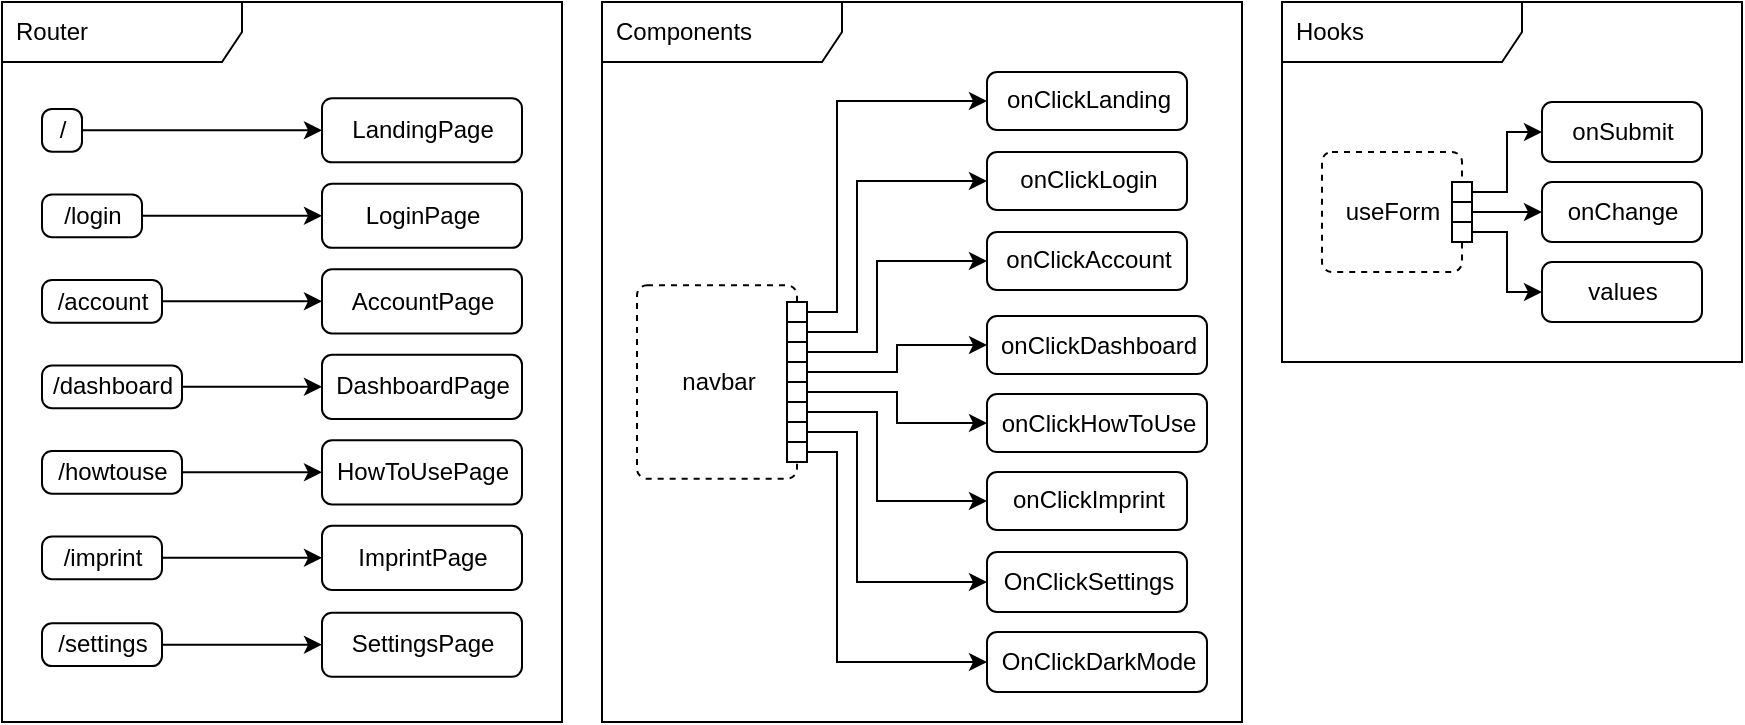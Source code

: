 <mxfile scale="3" border="0">
    <diagram id="8oaIqMsviSH3z8cI3J-3" name="Page-1">
        <mxGraphModel dx="1130" dy="784" grid="1" gridSize="10" guides="1" tooltips="1" connect="1" arrows="1" fold="1" page="1" pageScale="1" pageWidth="3300" pageHeight="2339" math="0" shadow="0">
            <root>
                <mxCell id="0"/>
                <mxCell id="1" parent="0"/>
                <mxCell id="147" value="" style="group" vertex="1" connectable="0" parent="1">
                    <mxGeometry width="280" height="360" as="geometry"/>
                </mxCell>
                <mxCell id="3" value="Router" style="shape=umlFrame;whiteSpace=wrap;html=1;width=120;height=30;boundedLbl=1;verticalAlign=middle;align=left;spacingLeft=5;" vertex="1" parent="147">
                    <mxGeometry width="280" height="360" as="geometry"/>
                </mxCell>
                <mxCell id="5" value="/" style="html=1;align=center;verticalAlign=middle;rounded=1;absoluteArcSize=1;arcSize=10;dashed=0;" vertex="1" parent="147">
                    <mxGeometry x="20" y="53.448" width="20" height="21.379" as="geometry"/>
                </mxCell>
                <mxCell id="6" value="/login" style="html=1;align=center;verticalAlign=middle;rounded=1;absoluteArcSize=1;arcSize=10;dashed=0;" vertex="1" parent="147">
                    <mxGeometry x="20" y="96.207" width="50" height="21.379" as="geometry"/>
                </mxCell>
                <mxCell id="7" value="/account" style="html=1;align=center;verticalAlign=middle;rounded=1;absoluteArcSize=1;arcSize=10;dashed=0;" vertex="1" parent="147">
                    <mxGeometry x="20" y="138.966" width="60" height="21.379" as="geometry"/>
                </mxCell>
                <mxCell id="8" value="/dashboard" style="html=1;align=center;verticalAlign=middle;rounded=1;absoluteArcSize=1;arcSize=10;dashed=0;" vertex="1" parent="147">
                    <mxGeometry x="20" y="181.724" width="70" height="21.379" as="geometry"/>
                </mxCell>
                <mxCell id="9" value="/howtouse" style="html=1;align=center;verticalAlign=middle;rounded=1;absoluteArcSize=1;arcSize=10;dashed=0;" vertex="1" parent="147">
                    <mxGeometry x="20" y="224.483" width="70" height="21.379" as="geometry"/>
                </mxCell>
                <mxCell id="10" value="/imprint" style="html=1;align=center;verticalAlign=middle;rounded=1;absoluteArcSize=1;arcSize=10;dashed=0;" vertex="1" parent="147">
                    <mxGeometry x="20" y="267.241" width="60" height="21.379" as="geometry"/>
                </mxCell>
                <mxCell id="12" value="LandingPage" style="html=1;align=center;verticalAlign=middle;rounded=1;absoluteArcSize=1;arcSize=10;dashed=0;" vertex="1" parent="147">
                    <mxGeometry x="160" y="48.103" width="100" height="32.069" as="geometry"/>
                </mxCell>
                <mxCell id="19" style="edgeStyle=none;html=1;exitX=1;exitY=0.5;exitDx=0;exitDy=0;entryX=0;entryY=0.5;entryDx=0;entryDy=0;" edge="1" parent="147" source="5" target="12">
                    <mxGeometry relative="1" as="geometry"/>
                </mxCell>
                <mxCell id="14" value="LoginPage" style="html=1;align=center;verticalAlign=middle;rounded=1;absoluteArcSize=1;arcSize=10;dashed=0;" vertex="1" parent="147">
                    <mxGeometry x="160" y="90.862" width="100" height="32.069" as="geometry"/>
                </mxCell>
                <mxCell id="20" value="" style="edgeStyle=none;html=1;entryX=0;entryY=0.5;entryDx=0;entryDy=0;exitX=1;exitY=0.5;exitDx=0;exitDy=0;" edge="1" parent="147" source="6" target="14">
                    <mxGeometry relative="1" as="geometry"/>
                </mxCell>
                <mxCell id="15" value="AccountPage" style="html=1;align=center;verticalAlign=middle;rounded=1;absoluteArcSize=1;arcSize=10;dashed=0;" vertex="1" parent="147">
                    <mxGeometry x="160" y="133.621" width="100" height="32.069" as="geometry"/>
                </mxCell>
                <mxCell id="21" style="edgeStyle=none;html=1;exitX=1;exitY=0.5;exitDx=0;exitDy=0;entryX=0;entryY=0.5;entryDx=0;entryDy=0;" edge="1" parent="147" source="7" target="15">
                    <mxGeometry relative="1" as="geometry"/>
                </mxCell>
                <mxCell id="16" value="DashboardPage" style="html=1;align=center;verticalAlign=middle;rounded=1;absoluteArcSize=1;arcSize=10;dashed=0;" vertex="1" parent="147">
                    <mxGeometry x="160" y="176.379" width="100" height="32.069" as="geometry"/>
                </mxCell>
                <mxCell id="22" style="edgeStyle=none;html=1;exitX=1;exitY=0.5;exitDx=0;exitDy=0;entryX=0;entryY=0.5;entryDx=0;entryDy=0;" edge="1" parent="147" source="8" target="16">
                    <mxGeometry relative="1" as="geometry"/>
                </mxCell>
                <mxCell id="17" value="HowToUsePage" style="html=1;align=center;verticalAlign=middle;rounded=1;absoluteArcSize=1;arcSize=10;dashed=0;" vertex="1" parent="147">
                    <mxGeometry x="160" y="219.138" width="100" height="32.069" as="geometry"/>
                </mxCell>
                <mxCell id="23" style="edgeStyle=none;html=1;exitX=1;exitY=0.5;exitDx=0;exitDy=0;entryX=0;entryY=0.5;entryDx=0;entryDy=0;" edge="1" parent="147" source="9" target="17">
                    <mxGeometry relative="1" as="geometry"/>
                </mxCell>
                <mxCell id="18" value="ImprintPage" style="html=1;align=center;verticalAlign=middle;rounded=1;absoluteArcSize=1;arcSize=10;dashed=0;" vertex="1" parent="147">
                    <mxGeometry x="160" y="261.897" width="100" height="32.069" as="geometry"/>
                </mxCell>
                <mxCell id="24" style="edgeStyle=none;html=1;exitX=1;exitY=0.5;exitDx=0;exitDy=0;entryX=0;entryY=0.5;entryDx=0;entryDy=0;" edge="1" parent="147" source="10" target="18">
                    <mxGeometry relative="1" as="geometry"/>
                </mxCell>
                <mxCell id="136" value="/settings" style="html=1;align=center;verticalAlign=middle;rounded=1;absoluteArcSize=1;arcSize=10;dashed=0;" vertex="1" parent="147">
                    <mxGeometry x="20" y="310.681" width="60" height="21.379" as="geometry"/>
                </mxCell>
                <mxCell id="137" value="SettingsPage" style="html=1;align=center;verticalAlign=middle;rounded=1;absoluteArcSize=1;arcSize=10;dashed=0;" vertex="1" parent="147">
                    <mxGeometry x="160" y="305.337" width="100" height="32.069" as="geometry"/>
                </mxCell>
                <mxCell id="138" value="" style="edgeStyle=orthogonalEdgeStyle;rounded=0;html=1;" edge="1" parent="147" source="136" target="137">
                    <mxGeometry relative="1" as="geometry"/>
                </mxCell>
                <mxCell id="166" value="" style="group" vertex="1" connectable="0" parent="1">
                    <mxGeometry x="300" width="320" height="360" as="geometry"/>
                </mxCell>
                <mxCell id="4" value="Components" style="shape=umlFrame;whiteSpace=wrap;html=1;width=120;height=30;boundedLbl=1;verticalAlign=middle;align=left;spacingLeft=5;" vertex="1" parent="166">
                    <mxGeometry width="320" height="360" as="geometry"/>
                </mxCell>
                <mxCell id="164" value="" style="group" vertex="1" connectable="0" parent="166">
                    <mxGeometry x="17.5" y="34.997" width="285" height="310.003" as="geometry"/>
                </mxCell>
                <mxCell id="152" value="" style="group" vertex="1" connectable="0" parent="164">
                    <mxGeometry y="106.641" width="85" height="96.72" as="geometry"/>
                </mxCell>
                <mxCell id="109" value="navbar" style="html=1;align=center;verticalAlign=middle;rounded=1;absoluteArcSize=1;arcSize=10;dashed=1;" vertex="1" parent="152">
                    <mxGeometry width="80" height="96.72" as="geometry"/>
                </mxCell>
                <mxCell id="110" value="" style="rounded=0;whiteSpace=wrap;html=1;" vertex="1" parent="152">
                    <mxGeometry x="75" y="8.36" width="10" height="10" as="geometry"/>
                </mxCell>
                <mxCell id="111" value="" style="rounded=0;whiteSpace=wrap;html=1;" vertex="1" parent="152">
                    <mxGeometry x="75" y="18.36" width="10" height="10" as="geometry"/>
                </mxCell>
                <mxCell id="112" value="" style="rounded=0;whiteSpace=wrap;html=1;" vertex="1" parent="152">
                    <mxGeometry x="75" y="28.36" width="10" height="10" as="geometry"/>
                </mxCell>
                <mxCell id="113" value="" style="rounded=0;whiteSpace=wrap;html=1;" vertex="1" parent="152">
                    <mxGeometry x="75" y="38.36" width="10" height="10" as="geometry"/>
                </mxCell>
                <mxCell id="114" value="" style="rounded=0;whiteSpace=wrap;html=1;" vertex="1" parent="152">
                    <mxGeometry x="75" y="48.36" width="10" height="10" as="geometry"/>
                </mxCell>
                <mxCell id="115" value="" style="rounded=0;whiteSpace=wrap;html=1;" vertex="1" parent="152">
                    <mxGeometry x="75" y="58.36" width="10" height="10" as="geometry"/>
                </mxCell>
                <mxCell id="142" value="" style="rounded=0;whiteSpace=wrap;html=1;" vertex="1" parent="152">
                    <mxGeometry x="75" y="68.36" width="10" height="10" as="geometry"/>
                </mxCell>
                <mxCell id="151" value="" style="rounded=0;whiteSpace=wrap;html=1;" vertex="1" parent="152">
                    <mxGeometry x="75" y="78.36" width="10" height="10" as="geometry"/>
                </mxCell>
                <mxCell id="154" value="" style="group" vertex="1" connectable="0" parent="164">
                    <mxGeometry x="175" width="110" height="310.003" as="geometry"/>
                </mxCell>
                <mxCell id="140" value="OnClickSettings" style="html=1;align=center;verticalAlign=middle;rounded=1;absoluteArcSize=1;arcSize=10;dashed=0;" vertex="1" parent="154">
                    <mxGeometry y="240.003" width="100" height="30" as="geometry"/>
                </mxCell>
                <mxCell id="120" value="onClickLanding" style="html=1;align=center;verticalAlign=middle;rounded=1;absoluteArcSize=1;arcSize=10;dashed=0;" vertex="1" parent="154">
                    <mxGeometry width="100" height="29" as="geometry"/>
                </mxCell>
                <mxCell id="121" value="onClickLogin" style="html=1;align=center;verticalAlign=middle;rounded=1;absoluteArcSize=1;arcSize=10;dashed=0;" vertex="1" parent="154">
                    <mxGeometry y="40" width="100" height="29" as="geometry"/>
                </mxCell>
                <mxCell id="122" value="onClickAccount" style="html=1;align=center;verticalAlign=middle;rounded=1;absoluteArcSize=1;arcSize=10;dashed=0;" vertex="1" parent="154">
                    <mxGeometry y="80" width="100" height="29" as="geometry"/>
                </mxCell>
                <mxCell id="123" value="onClickDashboard" style="html=1;align=center;verticalAlign=middle;rounded=1;absoluteArcSize=1;arcSize=10;dashed=0;" vertex="1" parent="154">
                    <mxGeometry y="122.03" width="110" height="29" as="geometry"/>
                </mxCell>
                <mxCell id="124" value="onClickHowToUse" style="html=1;align=center;verticalAlign=middle;rounded=1;absoluteArcSize=1;arcSize=10;dashed=0;" vertex="1" parent="154">
                    <mxGeometry y="161.03" width="110" height="29" as="geometry"/>
                </mxCell>
                <mxCell id="125" value="onClickImprint" style="html=1;align=center;verticalAlign=middle;rounded=1;absoluteArcSize=1;arcSize=10;dashed=0;" vertex="1" parent="154">
                    <mxGeometry y="200" width="100" height="29" as="geometry"/>
                </mxCell>
                <mxCell id="150" value="OnClickDarkMode" style="html=1;align=center;verticalAlign=middle;rounded=1;absoluteArcSize=1;arcSize=10;dashed=0;" vertex="1" parent="154">
                    <mxGeometry y="280.003" width="110" height="30" as="geometry"/>
                </mxCell>
                <mxCell id="155" style="edgeStyle=orthogonalEdgeStyle;rounded=0;html=1;exitX=1;exitY=0.5;exitDx=0;exitDy=0;entryX=0;entryY=0.5;entryDx=0;entryDy=0;" edge="1" parent="164" source="110" target="120">
                    <mxGeometry relative="1" as="geometry">
                        <Array as="points">
                            <mxPoint x="100" y="120.003"/>
                            <mxPoint x="100" y="15.003"/>
                        </Array>
                    </mxGeometry>
                </mxCell>
                <mxCell id="156" style="edgeStyle=orthogonalEdgeStyle;rounded=0;html=1;exitX=1;exitY=0.5;exitDx=0;exitDy=0;entryX=0;entryY=0.5;entryDx=0;entryDy=0;" edge="1" parent="164" source="111" target="121">
                    <mxGeometry relative="1" as="geometry">
                        <Array as="points">
                            <mxPoint x="110" y="130.003"/>
                            <mxPoint x="110" y="55.003"/>
                        </Array>
                    </mxGeometry>
                </mxCell>
                <mxCell id="157" style="edgeStyle=orthogonalEdgeStyle;rounded=0;html=1;exitX=1;exitY=0.5;exitDx=0;exitDy=0;entryX=0;entryY=0.5;entryDx=0;entryDy=0;" edge="1" parent="164" source="112" target="122">
                    <mxGeometry relative="1" as="geometry">
                        <Array as="points">
                            <mxPoint x="120" y="140.003"/>
                            <mxPoint x="120" y="95.003"/>
                        </Array>
                    </mxGeometry>
                </mxCell>
                <mxCell id="158" style="edgeStyle=orthogonalEdgeStyle;rounded=0;html=1;exitX=1;exitY=0.5;exitDx=0;exitDy=0;entryX=0;entryY=0.5;entryDx=0;entryDy=0;" edge="1" parent="164" source="113" target="123">
                    <mxGeometry relative="1" as="geometry"/>
                </mxCell>
                <mxCell id="159" style="edgeStyle=orthogonalEdgeStyle;rounded=0;html=1;exitX=1;exitY=0.5;exitDx=0;exitDy=0;entryX=0;entryY=0.5;entryDx=0;entryDy=0;" edge="1" parent="164" source="114" target="124">
                    <mxGeometry relative="1" as="geometry"/>
                </mxCell>
                <mxCell id="160" style="edgeStyle=orthogonalEdgeStyle;rounded=0;html=1;exitX=1;exitY=0.5;exitDx=0;exitDy=0;entryX=0;entryY=0.5;entryDx=0;entryDy=0;" edge="1" parent="164" source="115" target="125">
                    <mxGeometry relative="1" as="geometry">
                        <Array as="points">
                            <mxPoint x="120" y="170.003"/>
                            <mxPoint x="120" y="215.003"/>
                        </Array>
                    </mxGeometry>
                </mxCell>
                <mxCell id="161" style="edgeStyle=orthogonalEdgeStyle;rounded=0;html=1;exitX=1;exitY=0.5;exitDx=0;exitDy=0;entryX=0;entryY=0.5;entryDx=0;entryDy=0;" edge="1" parent="164" source="142" target="140">
                    <mxGeometry relative="1" as="geometry">
                        <Array as="points">
                            <mxPoint x="110" y="180.003"/>
                            <mxPoint x="110" y="255.003"/>
                        </Array>
                    </mxGeometry>
                </mxCell>
                <mxCell id="162" style="edgeStyle=orthogonalEdgeStyle;rounded=0;html=1;exitX=1;exitY=0.5;exitDx=0;exitDy=0;entryX=0;entryY=0.5;entryDx=0;entryDy=0;" edge="1" parent="164" source="151" target="150">
                    <mxGeometry relative="1" as="geometry">
                        <Array as="points">
                            <mxPoint x="100" y="190.003"/>
                            <mxPoint x="100" y="295.003"/>
                        </Array>
                    </mxGeometry>
                </mxCell>
                <mxCell id="184" value="" style="group" vertex="1" connectable="0" parent="1">
                    <mxGeometry x="640" width="230" height="180" as="geometry"/>
                </mxCell>
                <mxCell id="2" value="Hooks" style="shape=umlFrame;whiteSpace=wrap;html=1;width=120;height=30;boundedLbl=1;verticalAlign=middle;align=left;spacingLeft=5;" vertex="1" parent="184">
                    <mxGeometry width="230" height="180" as="geometry"/>
                </mxCell>
                <mxCell id="183" value="" style="group" vertex="1" connectable="0" parent="184">
                    <mxGeometry x="20" y="50" width="190" height="110" as="geometry"/>
                </mxCell>
                <mxCell id="168" value="onSubmit" style="html=1;align=center;verticalAlign=middle;rounded=1;absoluteArcSize=1;arcSize=10;dashed=0;" vertex="1" parent="183">
                    <mxGeometry x="110" width="80" height="30" as="geometry"/>
                </mxCell>
                <mxCell id="169" value="values" style="html=1;align=center;verticalAlign=middle;rounded=1;absoluteArcSize=1;arcSize=10;dashed=0;" vertex="1" parent="183">
                    <mxGeometry x="110" y="80" width="80" height="30" as="geometry"/>
                </mxCell>
                <mxCell id="170" value="onChange" style="html=1;align=center;verticalAlign=middle;rounded=1;absoluteArcSize=1;arcSize=10;dashed=0;" vertex="1" parent="183">
                    <mxGeometry x="110" y="40" width="80" height="30" as="geometry"/>
                </mxCell>
                <mxCell id="177" value="" style="group" vertex="1" connectable="0" parent="183">
                    <mxGeometry y="25" width="75" height="60" as="geometry"/>
                </mxCell>
                <mxCell id="173" value="useForm" style="html=1;align=center;verticalAlign=middle;rounded=1;absoluteArcSize=1;arcSize=10;dashed=1;" vertex="1" parent="177">
                    <mxGeometry width="70" height="60" as="geometry"/>
                </mxCell>
                <mxCell id="174" value="" style="rounded=0;whiteSpace=wrap;html=1;" vertex="1" parent="177">
                    <mxGeometry x="65" y="14.999" width="10" height="10" as="geometry"/>
                </mxCell>
                <mxCell id="175" value="" style="rounded=0;whiteSpace=wrap;html=1;" vertex="1" parent="177">
                    <mxGeometry x="65" y="24.999" width="10" height="10" as="geometry"/>
                </mxCell>
                <mxCell id="176" value="" style="rounded=0;whiteSpace=wrap;html=1;" vertex="1" parent="177">
                    <mxGeometry x="65" y="34.999" width="10" height="10" as="geometry"/>
                </mxCell>
                <mxCell id="178" style="edgeStyle=orthogonalEdgeStyle;rounded=0;html=1;exitX=1;exitY=0.5;exitDx=0;exitDy=0;entryX=0;entryY=0.5;entryDx=0;entryDy=0;" edge="1" parent="183" source="174" target="168">
                    <mxGeometry relative="1" as="geometry"/>
                </mxCell>
                <mxCell id="179" style="edgeStyle=orthogonalEdgeStyle;rounded=0;html=1;exitX=1;exitY=0.5;exitDx=0;exitDy=0;entryX=0;entryY=0.5;entryDx=0;entryDy=0;" edge="1" parent="183" source="175" target="170">
                    <mxGeometry relative="1" as="geometry"/>
                </mxCell>
                <mxCell id="180" style="edgeStyle=orthogonalEdgeStyle;rounded=0;html=1;exitX=1;exitY=0.5;exitDx=0;exitDy=0;entryX=0;entryY=0.5;entryDx=0;entryDy=0;" edge="1" parent="183" source="176" target="169">
                    <mxGeometry relative="1" as="geometry"/>
                </mxCell>
            </root>
        </mxGraphModel>
    </diagram>
</mxfile>
